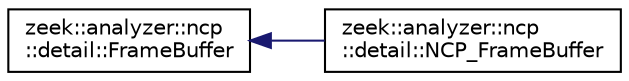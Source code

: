 digraph "Graphical Class Hierarchy"
{
 // LATEX_PDF_SIZE
  edge [fontname="Helvetica",fontsize="10",labelfontname="Helvetica",labelfontsize="10"];
  node [fontname="Helvetica",fontsize="10",shape=record];
  rankdir="LR";
  Node0 [label="zeek::analyzer::ncp\l::detail::FrameBuffer",height=0.2,width=0.4,color="black", fillcolor="white", style="filled",URL="$d0/d8c/classzeek_1_1analyzer_1_1ncp_1_1detail_1_1FrameBuffer.html",tooltip=" "];
  Node0 -> Node1 [dir="back",color="midnightblue",fontsize="10",style="solid",fontname="Helvetica"];
  Node1 [label="zeek::analyzer::ncp\l::detail::NCP_FrameBuffer",height=0.2,width=0.4,color="black", fillcolor="white", style="filled",URL="$d5/d36/classzeek_1_1analyzer_1_1ncp_1_1detail_1_1NCP__FrameBuffer.html",tooltip=" "];
}
